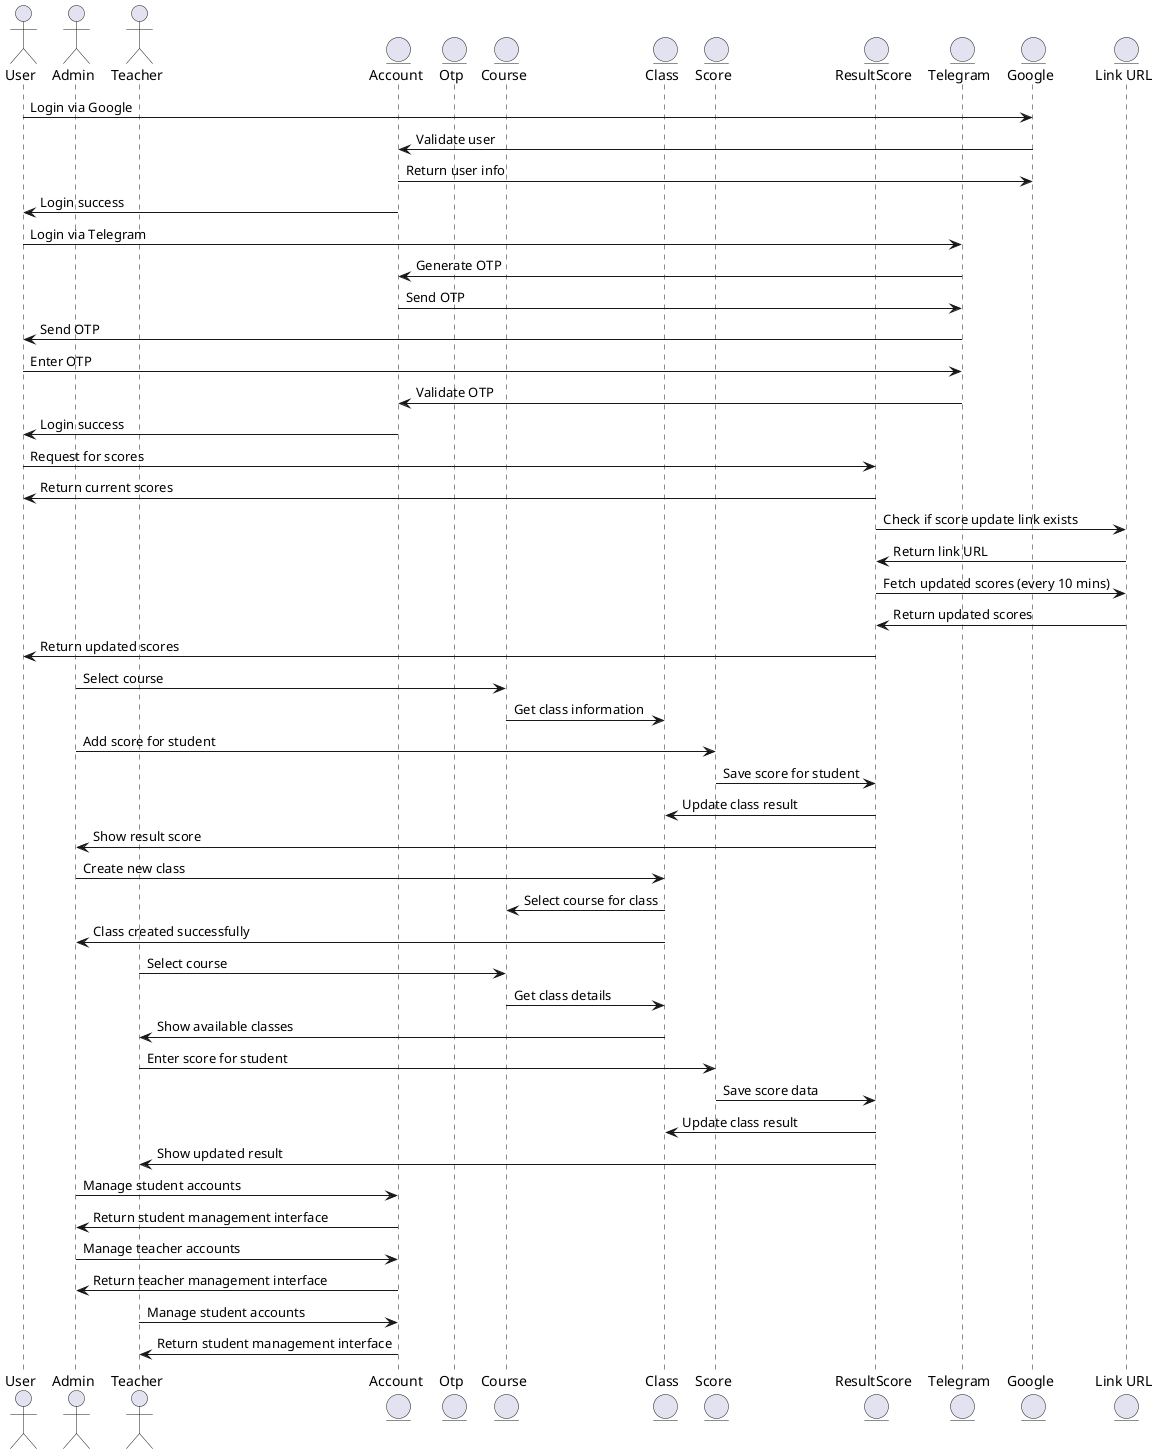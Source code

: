 @startuml
actor User
actor Admin
actor Teacher
entity "Account" as Account
entity "Otp" as Otp
entity "Course" as Course
entity "Class" as Class
entity "Score" as Score
entity "ResultScore" as ResultScore
entity "Telegram" as Telegram
entity "Google" as Google
entity "Link URL" as LinkUrl

' Quy trình 1: Đăng nhập của người dùng qua Google (Web)
User -> Google : Login via Google
Google -> Account : Validate user
Account -> Google : Return user info
Account -> User : Login success

' Quy trình 2: Đăng nhập của người dùng qua Telegram (Telegram)
User -> Telegram : Login via Telegram
Telegram -> Account : Generate OTP
Account -> Telegram : Send OTP
Telegram -> User : Send OTP
User -> Telegram : Enter OTP
Telegram -> Account : Validate OTP
Account -> User : Login success

' Quy trình 3: Sinh viên xem điểm của mình
User -> ResultScore : Request for scores
ResultScore -> User : Return current scores

' Quy trình 4: Cập nhật điểm tự động
' Kiểm tra nếu có thay đổi và cập nhật sau 10 phút
ResultScore -> LinkUrl : Check if score update link exists
LinkUrl -> ResultScore : Return link URL
ResultScore -> LinkUrl : Fetch updated scores (every 10 mins)
LinkUrl -> ResultScore : Return updated scores
ResultScore -> User : Return updated scores

' Quy trình 5: Thêm điểm cho học sinh (Admin)
Admin -> Course : Select course
Course -> Class : Get class information
Admin -> Score : Add score for student
Score -> ResultScore : Save score for student
ResultScore -> Class : Update class result
ResultScore -> Admin : Show result score

' Quy trình 6: Tạo lớp học mới (Admin)
Admin -> Class : Create new class
Class -> Course : Select course for class
Class -> Admin : Class created successfully

' Quy trình 7: Giảng viên chọn khóa học và lớp học
Teacher -> Course : Select course
Course -> Class : Get class details
Class -> Teacher : Show available classes

' Quy trình 8: Giảng viên nhập điểm cho sinh viên
Teacher -> Score : Enter score for student
Score -> ResultScore : Save score data
ResultScore -> Class : Update class result

' Hệ thống trả lại kết quả cho giảng viên
ResultScore -> Teacher : Show updated result

' Quy trình 9: Admin quản lý sinh viên
Admin -> Account : Manage student accounts
Account -> Admin : Return student management interface

' Quy trình 10: Admin quản lý giáo viên
Admin -> Account : Manage teacher accounts
Account -> Admin : Return teacher management interface

' Quy trình 11: Giáo viên quản lý sinh viên
Teacher -> Account : Manage student accounts
Account -> Teacher : Return student management interface

@enduml